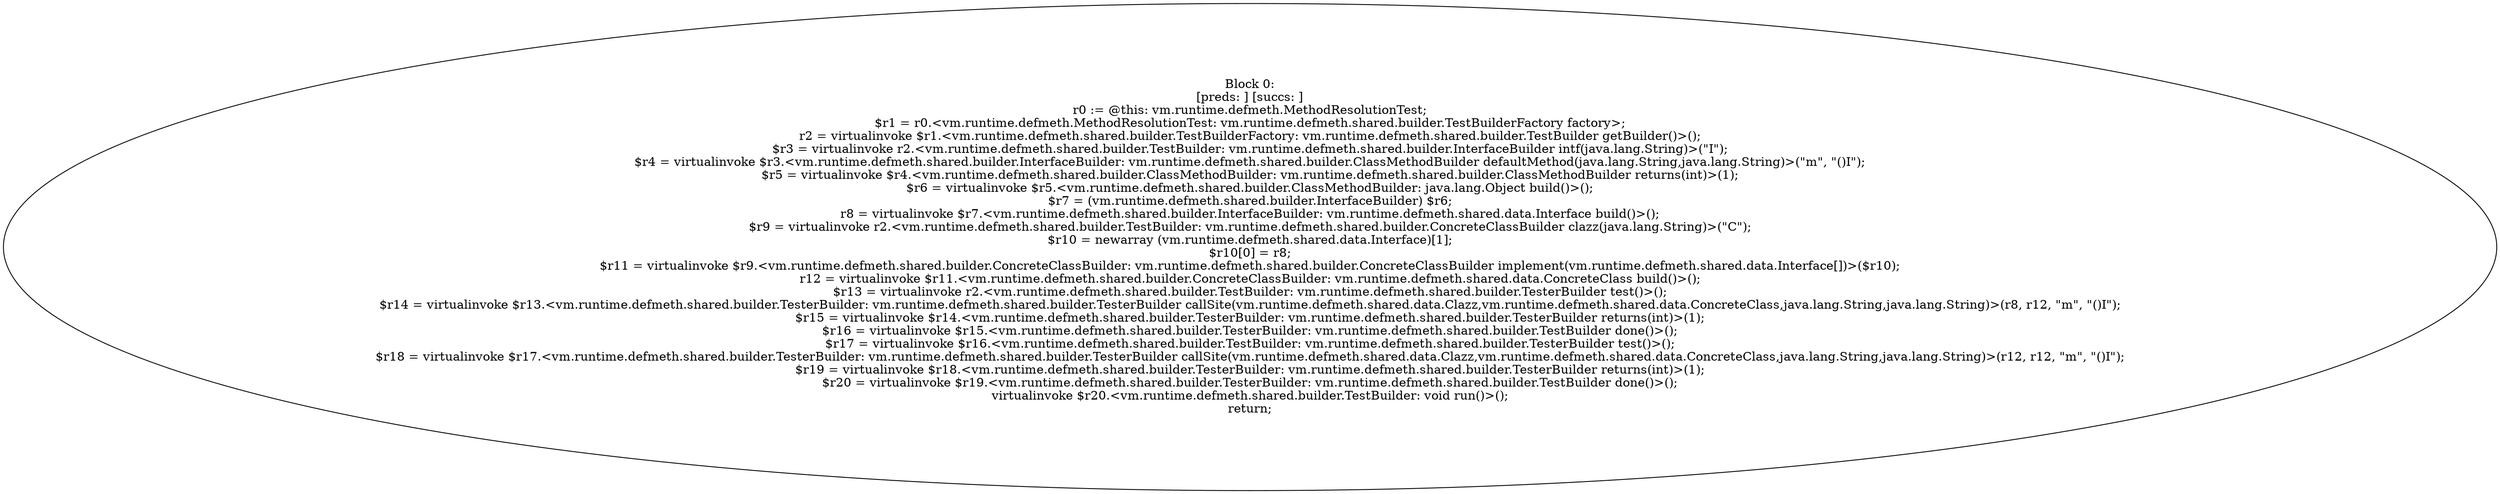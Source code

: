 digraph "unitGraph" {
    "Block 0:
[preds: ] [succs: ]
r0 := @this: vm.runtime.defmeth.MethodResolutionTest;
$r1 = r0.<vm.runtime.defmeth.MethodResolutionTest: vm.runtime.defmeth.shared.builder.TestBuilderFactory factory>;
r2 = virtualinvoke $r1.<vm.runtime.defmeth.shared.builder.TestBuilderFactory: vm.runtime.defmeth.shared.builder.TestBuilder getBuilder()>();
$r3 = virtualinvoke r2.<vm.runtime.defmeth.shared.builder.TestBuilder: vm.runtime.defmeth.shared.builder.InterfaceBuilder intf(java.lang.String)>(\"I\");
$r4 = virtualinvoke $r3.<vm.runtime.defmeth.shared.builder.InterfaceBuilder: vm.runtime.defmeth.shared.builder.ClassMethodBuilder defaultMethod(java.lang.String,java.lang.String)>(\"m\", \"()I\");
$r5 = virtualinvoke $r4.<vm.runtime.defmeth.shared.builder.ClassMethodBuilder: vm.runtime.defmeth.shared.builder.ClassMethodBuilder returns(int)>(1);
$r6 = virtualinvoke $r5.<vm.runtime.defmeth.shared.builder.ClassMethodBuilder: java.lang.Object build()>();
$r7 = (vm.runtime.defmeth.shared.builder.InterfaceBuilder) $r6;
r8 = virtualinvoke $r7.<vm.runtime.defmeth.shared.builder.InterfaceBuilder: vm.runtime.defmeth.shared.data.Interface build()>();
$r9 = virtualinvoke r2.<vm.runtime.defmeth.shared.builder.TestBuilder: vm.runtime.defmeth.shared.builder.ConcreteClassBuilder clazz(java.lang.String)>(\"C\");
$r10 = newarray (vm.runtime.defmeth.shared.data.Interface)[1];
$r10[0] = r8;
$r11 = virtualinvoke $r9.<vm.runtime.defmeth.shared.builder.ConcreteClassBuilder: vm.runtime.defmeth.shared.builder.ConcreteClassBuilder implement(vm.runtime.defmeth.shared.data.Interface[])>($r10);
r12 = virtualinvoke $r11.<vm.runtime.defmeth.shared.builder.ConcreteClassBuilder: vm.runtime.defmeth.shared.data.ConcreteClass build()>();
$r13 = virtualinvoke r2.<vm.runtime.defmeth.shared.builder.TestBuilder: vm.runtime.defmeth.shared.builder.TesterBuilder test()>();
$r14 = virtualinvoke $r13.<vm.runtime.defmeth.shared.builder.TesterBuilder: vm.runtime.defmeth.shared.builder.TesterBuilder callSite(vm.runtime.defmeth.shared.data.Clazz,vm.runtime.defmeth.shared.data.ConcreteClass,java.lang.String,java.lang.String)>(r8, r12, \"m\", \"()I\");
$r15 = virtualinvoke $r14.<vm.runtime.defmeth.shared.builder.TesterBuilder: vm.runtime.defmeth.shared.builder.TesterBuilder returns(int)>(1);
$r16 = virtualinvoke $r15.<vm.runtime.defmeth.shared.builder.TesterBuilder: vm.runtime.defmeth.shared.builder.TestBuilder done()>();
$r17 = virtualinvoke $r16.<vm.runtime.defmeth.shared.builder.TestBuilder: vm.runtime.defmeth.shared.builder.TesterBuilder test()>();
$r18 = virtualinvoke $r17.<vm.runtime.defmeth.shared.builder.TesterBuilder: vm.runtime.defmeth.shared.builder.TesterBuilder callSite(vm.runtime.defmeth.shared.data.Clazz,vm.runtime.defmeth.shared.data.ConcreteClass,java.lang.String,java.lang.String)>(r12, r12, \"m\", \"()I\");
$r19 = virtualinvoke $r18.<vm.runtime.defmeth.shared.builder.TesterBuilder: vm.runtime.defmeth.shared.builder.TesterBuilder returns(int)>(1);
$r20 = virtualinvoke $r19.<vm.runtime.defmeth.shared.builder.TesterBuilder: vm.runtime.defmeth.shared.builder.TestBuilder done()>();
virtualinvoke $r20.<vm.runtime.defmeth.shared.builder.TestBuilder: void run()>();
return;
"
}
